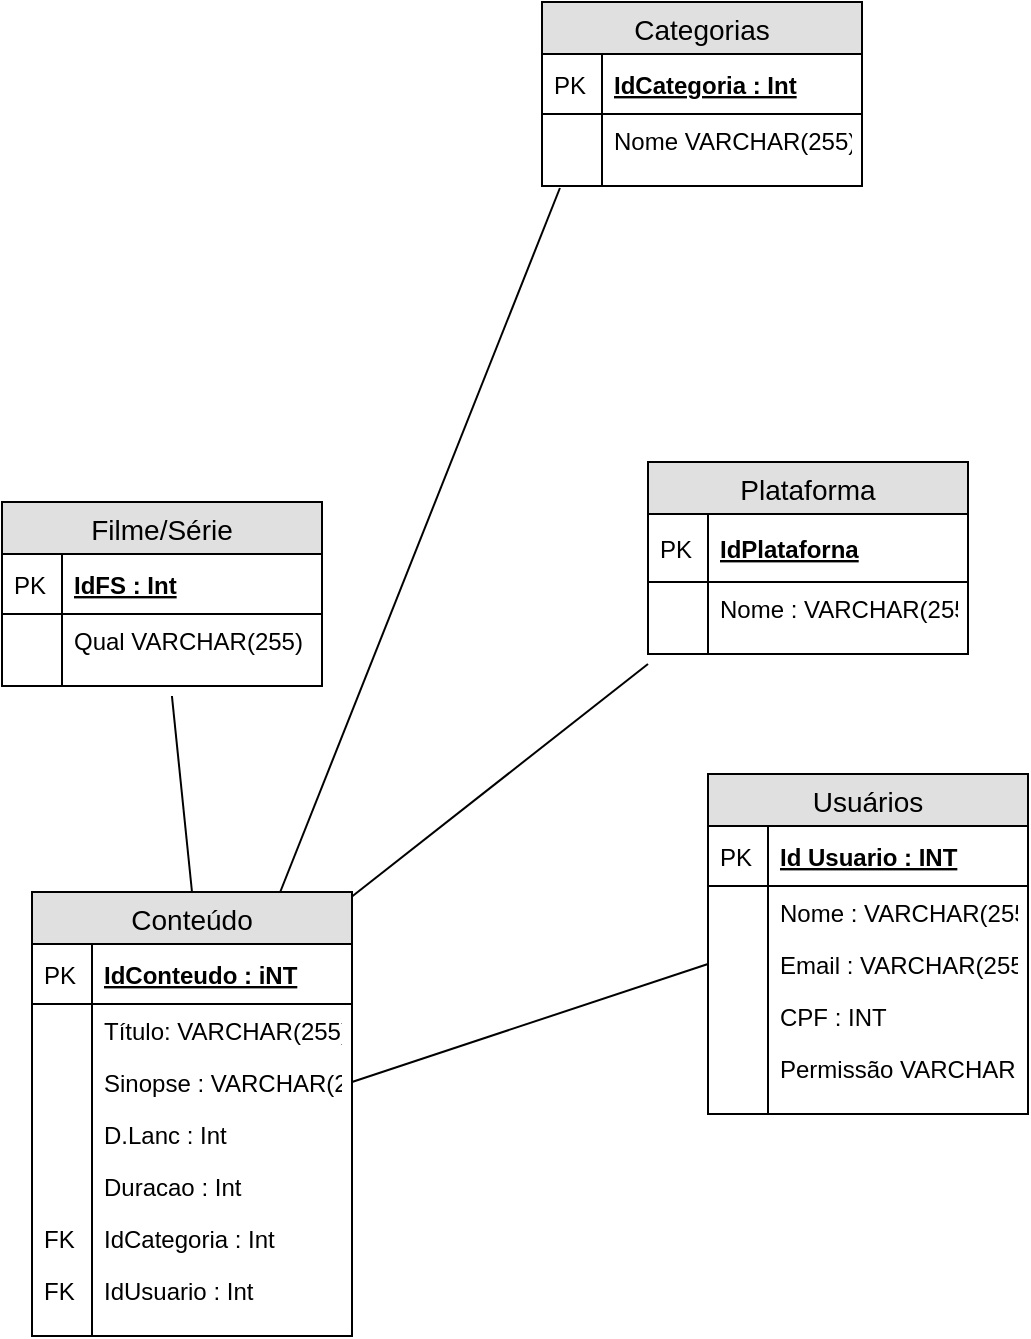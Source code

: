 <mxfile version="10.9.5" type="device"><diagram id="_ri30AHcivBsLVKbOfdR" name="Page-1"><mxGraphModel dx="1182" dy="644" grid="1" gridSize="10" guides="1" tooltips="1" connect="1" arrows="1" fold="1" page="1" pageScale="1" pageWidth="827" pageHeight="1169" math="0" shadow="0"><root><mxCell id="0"/><mxCell id="1" parent="0"/><mxCell id="HfGFUtOycokED1GipUho-1" value="Usuários" style="swimlane;fontStyle=0;childLayout=stackLayout;horizontal=1;startSize=26;fillColor=#e0e0e0;horizontalStack=0;resizeParent=1;resizeParentMax=0;resizeLast=0;collapsible=1;marginBottom=0;swimlaneFillColor=#ffffff;align=center;fontSize=14;" vertex="1" parent="1"><mxGeometry x="443" y="446" width="160" height="170" as="geometry"/></mxCell><mxCell id="HfGFUtOycokED1GipUho-2" value="Id Usuario : INT" style="shape=partialRectangle;top=0;left=0;right=0;bottom=1;align=left;verticalAlign=middle;fillColor=none;spacingLeft=34;spacingRight=4;overflow=hidden;rotatable=0;points=[[0,0.5],[1,0.5]];portConstraint=eastwest;dropTarget=0;fontStyle=5;fontSize=12;" vertex="1" parent="HfGFUtOycokED1GipUho-1"><mxGeometry y="26" width="160" height="30" as="geometry"/></mxCell><mxCell id="HfGFUtOycokED1GipUho-3" value="PK" style="shape=partialRectangle;top=0;left=0;bottom=0;fillColor=none;align=left;verticalAlign=middle;spacingLeft=4;spacingRight=4;overflow=hidden;rotatable=0;points=[];portConstraint=eastwest;part=1;fontSize=12;" vertex="1" connectable="0" parent="HfGFUtOycokED1GipUho-2"><mxGeometry width="30" height="30" as="geometry"/></mxCell><mxCell id="HfGFUtOycokED1GipUho-4" value="Nome : VARCHAR(255)" style="shape=partialRectangle;top=0;left=0;right=0;bottom=0;align=left;verticalAlign=top;fillColor=none;spacingLeft=34;spacingRight=4;overflow=hidden;rotatable=0;points=[[0,0.5],[1,0.5]];portConstraint=eastwest;dropTarget=0;fontSize=12;" vertex="1" parent="HfGFUtOycokED1GipUho-1"><mxGeometry y="56" width="160" height="26" as="geometry"/></mxCell><mxCell id="HfGFUtOycokED1GipUho-5" value="" style="shape=partialRectangle;top=0;left=0;bottom=0;fillColor=none;align=left;verticalAlign=top;spacingLeft=4;spacingRight=4;overflow=hidden;rotatable=0;points=[];portConstraint=eastwest;part=1;fontSize=12;" vertex="1" connectable="0" parent="HfGFUtOycokED1GipUho-4"><mxGeometry width="30" height="26" as="geometry"/></mxCell><mxCell id="HfGFUtOycokED1GipUho-6" value="Email : VARCHAR(255)" style="shape=partialRectangle;top=0;left=0;right=0;bottom=0;align=left;verticalAlign=top;fillColor=none;spacingLeft=34;spacingRight=4;overflow=hidden;rotatable=0;points=[[0,0.5],[1,0.5]];portConstraint=eastwest;dropTarget=0;fontSize=12;" vertex="1" parent="HfGFUtOycokED1GipUho-1"><mxGeometry y="82" width="160" height="26" as="geometry"/></mxCell><mxCell id="HfGFUtOycokED1GipUho-7" value="" style="shape=partialRectangle;top=0;left=0;bottom=0;fillColor=none;align=left;verticalAlign=top;spacingLeft=4;spacingRight=4;overflow=hidden;rotatable=0;points=[];portConstraint=eastwest;part=1;fontSize=12;" vertex="1" connectable="0" parent="HfGFUtOycokED1GipUho-6"><mxGeometry width="30" height="26" as="geometry"/></mxCell><mxCell id="HfGFUtOycokED1GipUho-8" value="CPF : INT" style="shape=partialRectangle;top=0;left=0;right=0;bottom=0;align=left;verticalAlign=top;fillColor=none;spacingLeft=34;spacingRight=4;overflow=hidden;rotatable=0;points=[[0,0.5],[1,0.5]];portConstraint=eastwest;dropTarget=0;fontSize=12;" vertex="1" parent="HfGFUtOycokED1GipUho-1"><mxGeometry y="108" width="160" height="26" as="geometry"/></mxCell><mxCell id="HfGFUtOycokED1GipUho-9" value="" style="shape=partialRectangle;top=0;left=0;bottom=0;fillColor=none;align=left;verticalAlign=top;spacingLeft=4;spacingRight=4;overflow=hidden;rotatable=0;points=[];portConstraint=eastwest;part=1;fontSize=12;" vertex="1" connectable="0" parent="HfGFUtOycokED1GipUho-8"><mxGeometry width="30" height="26" as="geometry"/></mxCell><mxCell id="HfGFUtOycokED1GipUho-12" value="Permissão VARCHAR" style="shape=partialRectangle;top=0;left=0;right=0;bottom=0;align=left;verticalAlign=top;fillColor=none;spacingLeft=34;spacingRight=4;overflow=hidden;rotatable=0;points=[[0,0.5],[1,0.5]];portConstraint=eastwest;dropTarget=0;fontSize=12;" vertex="1" parent="HfGFUtOycokED1GipUho-1"><mxGeometry y="134" width="160" height="26" as="geometry"/></mxCell><mxCell id="HfGFUtOycokED1GipUho-13" value="" style="shape=partialRectangle;top=0;left=0;bottom=0;fillColor=none;align=left;verticalAlign=top;spacingLeft=4;spacingRight=4;overflow=hidden;rotatable=0;points=[];portConstraint=eastwest;part=1;fontSize=12;" vertex="1" connectable="0" parent="HfGFUtOycokED1GipUho-12"><mxGeometry width="30" height="26" as="geometry"/></mxCell><mxCell id="HfGFUtOycokED1GipUho-10" value="" style="shape=partialRectangle;top=0;left=0;right=0;bottom=0;align=left;verticalAlign=top;fillColor=none;spacingLeft=34;spacingRight=4;overflow=hidden;rotatable=0;points=[[0,0.5],[1,0.5]];portConstraint=eastwest;dropTarget=0;fontSize=12;" vertex="1" parent="HfGFUtOycokED1GipUho-1"><mxGeometry y="160" width="160" height="10" as="geometry"/></mxCell><mxCell id="HfGFUtOycokED1GipUho-11" value="" style="shape=partialRectangle;top=0;left=0;bottom=0;fillColor=none;align=left;verticalAlign=top;spacingLeft=4;spacingRight=4;overflow=hidden;rotatable=0;points=[];portConstraint=eastwest;part=1;fontSize=12;" vertex="1" connectable="0" parent="HfGFUtOycokED1GipUho-10"><mxGeometry width="30" height="10" as="geometry"/></mxCell><mxCell id="HfGFUtOycokED1GipUho-14" value="Filme/Série" style="swimlane;fontStyle=0;childLayout=stackLayout;horizontal=1;startSize=26;fillColor=#e0e0e0;horizontalStack=0;resizeParent=1;resizeParentMax=0;resizeLast=0;collapsible=1;marginBottom=0;swimlaneFillColor=#ffffff;align=center;fontSize=14;" vertex="1" parent="1"><mxGeometry x="90" y="310" width="160" height="92" as="geometry"/></mxCell><mxCell id="HfGFUtOycokED1GipUho-15" value="IdFS : Int" style="shape=partialRectangle;top=0;left=0;right=0;bottom=1;align=left;verticalAlign=middle;fillColor=none;spacingLeft=34;spacingRight=4;overflow=hidden;rotatable=0;points=[[0,0.5],[1,0.5]];portConstraint=eastwest;dropTarget=0;fontStyle=5;fontSize=12;" vertex="1" parent="HfGFUtOycokED1GipUho-14"><mxGeometry y="26" width="160" height="30" as="geometry"/></mxCell><mxCell id="HfGFUtOycokED1GipUho-16" value="PK" style="shape=partialRectangle;top=0;left=0;bottom=0;fillColor=none;align=left;verticalAlign=middle;spacingLeft=4;spacingRight=4;overflow=hidden;rotatable=0;points=[];portConstraint=eastwest;part=1;fontSize=12;" vertex="1" connectable="0" parent="HfGFUtOycokED1GipUho-15"><mxGeometry width="30" height="30" as="geometry"/></mxCell><mxCell id="HfGFUtOycokED1GipUho-17" value="Qual VARCHAR(255)" style="shape=partialRectangle;top=0;left=0;right=0;bottom=0;align=left;verticalAlign=top;fillColor=none;spacingLeft=34;spacingRight=4;overflow=hidden;rotatable=0;points=[[0,0.5],[1,0.5]];portConstraint=eastwest;dropTarget=0;fontSize=12;" vertex="1" parent="HfGFUtOycokED1GipUho-14"><mxGeometry y="56" width="160" height="26" as="geometry"/></mxCell><mxCell id="HfGFUtOycokED1GipUho-18" value="" style="shape=partialRectangle;top=0;left=0;bottom=0;fillColor=none;align=left;verticalAlign=top;spacingLeft=4;spacingRight=4;overflow=hidden;rotatable=0;points=[];portConstraint=eastwest;part=1;fontSize=12;" vertex="1" connectable="0" parent="HfGFUtOycokED1GipUho-17"><mxGeometry width="30" height="26" as="geometry"/></mxCell><mxCell id="HfGFUtOycokED1GipUho-23" value="" style="shape=partialRectangle;top=0;left=0;right=0;bottom=0;align=left;verticalAlign=top;fillColor=none;spacingLeft=34;spacingRight=4;overflow=hidden;rotatable=0;points=[[0,0.5],[1,0.5]];portConstraint=eastwest;dropTarget=0;fontSize=12;" vertex="1" parent="HfGFUtOycokED1GipUho-14"><mxGeometry y="82" width="160" height="10" as="geometry"/></mxCell><mxCell id="HfGFUtOycokED1GipUho-24" value="" style="shape=partialRectangle;top=0;left=0;bottom=0;fillColor=none;align=left;verticalAlign=top;spacingLeft=4;spacingRight=4;overflow=hidden;rotatable=0;points=[];portConstraint=eastwest;part=1;fontSize=12;" vertex="1" connectable="0" parent="HfGFUtOycokED1GipUho-23"><mxGeometry width="30" height="10" as="geometry"/></mxCell><mxCell id="HfGFUtOycokED1GipUho-25" value="Categorias" style="swimlane;fontStyle=0;childLayout=stackLayout;horizontal=1;startSize=26;fillColor=#e0e0e0;horizontalStack=0;resizeParent=1;resizeParentMax=0;resizeLast=0;collapsible=1;marginBottom=0;swimlaneFillColor=#ffffff;align=center;fontSize=14;" vertex="1" parent="1"><mxGeometry x="360" y="60" width="160" height="92" as="geometry"/></mxCell><mxCell id="HfGFUtOycokED1GipUho-26" value="IdCategoria : Int" style="shape=partialRectangle;top=0;left=0;right=0;bottom=1;align=left;verticalAlign=middle;fillColor=none;spacingLeft=34;spacingRight=4;overflow=hidden;rotatable=0;points=[[0,0.5],[1,0.5]];portConstraint=eastwest;dropTarget=0;fontStyle=5;fontSize=12;" vertex="1" parent="HfGFUtOycokED1GipUho-25"><mxGeometry y="26" width="160" height="30" as="geometry"/></mxCell><mxCell id="HfGFUtOycokED1GipUho-27" value="PK" style="shape=partialRectangle;top=0;left=0;bottom=0;fillColor=none;align=left;verticalAlign=middle;spacingLeft=4;spacingRight=4;overflow=hidden;rotatable=0;points=[];portConstraint=eastwest;part=1;fontSize=12;" vertex="1" connectable="0" parent="HfGFUtOycokED1GipUho-26"><mxGeometry width="30" height="30" as="geometry"/></mxCell><mxCell id="HfGFUtOycokED1GipUho-28" value="Nome VARCHAR(255)" style="shape=partialRectangle;top=0;left=0;right=0;bottom=0;align=left;verticalAlign=top;fillColor=none;spacingLeft=34;spacingRight=4;overflow=hidden;rotatable=0;points=[[0,0.5],[1,0.5]];portConstraint=eastwest;dropTarget=0;fontSize=12;" vertex="1" parent="HfGFUtOycokED1GipUho-25"><mxGeometry y="56" width="160" height="26" as="geometry"/></mxCell><mxCell id="HfGFUtOycokED1GipUho-29" value="" style="shape=partialRectangle;top=0;left=0;bottom=0;fillColor=none;align=left;verticalAlign=top;spacingLeft=4;spacingRight=4;overflow=hidden;rotatable=0;points=[];portConstraint=eastwest;part=1;fontSize=12;" vertex="1" connectable="0" parent="HfGFUtOycokED1GipUho-28"><mxGeometry width="30" height="26" as="geometry"/></mxCell><mxCell id="HfGFUtOycokED1GipUho-34" value="" style="shape=partialRectangle;top=0;left=0;right=0;bottom=0;align=left;verticalAlign=top;fillColor=none;spacingLeft=34;spacingRight=4;overflow=hidden;rotatable=0;points=[[0,0.5],[1,0.5]];portConstraint=eastwest;dropTarget=0;fontSize=12;" vertex="1" parent="HfGFUtOycokED1GipUho-25"><mxGeometry y="82" width="160" height="10" as="geometry"/></mxCell><mxCell id="HfGFUtOycokED1GipUho-35" value="" style="shape=partialRectangle;top=0;left=0;bottom=0;fillColor=none;align=left;verticalAlign=top;spacingLeft=4;spacingRight=4;overflow=hidden;rotatable=0;points=[];portConstraint=eastwest;part=1;fontSize=12;" vertex="1" connectable="0" parent="HfGFUtOycokED1GipUho-34"><mxGeometry width="30" height="10" as="geometry"/></mxCell><mxCell id="HfGFUtOycokED1GipUho-36" value="Plataforma" style="swimlane;fontStyle=0;childLayout=stackLayout;horizontal=1;startSize=26;fillColor=#e0e0e0;horizontalStack=0;resizeParent=1;resizeParentMax=0;resizeLast=0;collapsible=1;marginBottom=0;swimlaneFillColor=#ffffff;align=center;fontSize=14;" vertex="1" parent="1"><mxGeometry x="413" y="290" width="160" height="96" as="geometry"/></mxCell><mxCell id="HfGFUtOycokED1GipUho-37" value="IdPlataforna" style="shape=partialRectangle;top=0;left=0;right=0;bottom=1;align=left;verticalAlign=middle;fillColor=none;spacingLeft=34;spacingRight=4;overflow=hidden;rotatable=0;points=[[0,0.5],[1,0.5]];portConstraint=eastwest;dropTarget=0;fontStyle=5;fontSize=12;" vertex="1" parent="HfGFUtOycokED1GipUho-36"><mxGeometry y="26" width="160" height="34" as="geometry"/></mxCell><mxCell id="HfGFUtOycokED1GipUho-38" value="PK" style="shape=partialRectangle;top=0;left=0;bottom=0;fillColor=none;align=left;verticalAlign=middle;spacingLeft=4;spacingRight=4;overflow=hidden;rotatable=0;points=[];portConstraint=eastwest;part=1;fontSize=12;" vertex="1" connectable="0" parent="HfGFUtOycokED1GipUho-37"><mxGeometry width="30" height="34" as="geometry"/></mxCell><mxCell id="HfGFUtOycokED1GipUho-39" value="Nome : VARCHAR(255)" style="shape=partialRectangle;top=0;left=0;right=0;bottom=0;align=left;verticalAlign=top;fillColor=none;spacingLeft=34;spacingRight=4;overflow=hidden;rotatable=0;points=[[0,0.5],[1,0.5]];portConstraint=eastwest;dropTarget=0;fontSize=12;" vertex="1" parent="HfGFUtOycokED1GipUho-36"><mxGeometry y="60" width="160" height="26" as="geometry"/></mxCell><mxCell id="HfGFUtOycokED1GipUho-40" value="" style="shape=partialRectangle;top=0;left=0;bottom=0;fillColor=none;align=left;verticalAlign=top;spacingLeft=4;spacingRight=4;overflow=hidden;rotatable=0;points=[];portConstraint=eastwest;part=1;fontSize=12;" vertex="1" connectable="0" parent="HfGFUtOycokED1GipUho-39"><mxGeometry width="30" height="26" as="geometry"/></mxCell><mxCell id="HfGFUtOycokED1GipUho-45" value="" style="shape=partialRectangle;top=0;left=0;right=0;bottom=0;align=left;verticalAlign=top;fillColor=none;spacingLeft=34;spacingRight=4;overflow=hidden;rotatable=0;points=[[0,0.5],[1,0.5]];portConstraint=eastwest;dropTarget=0;fontSize=12;" vertex="1" parent="HfGFUtOycokED1GipUho-36"><mxGeometry y="86" width="160" height="10" as="geometry"/></mxCell><mxCell id="HfGFUtOycokED1GipUho-46" value="" style="shape=partialRectangle;top=0;left=0;bottom=0;fillColor=none;align=left;verticalAlign=top;spacingLeft=4;spacingRight=4;overflow=hidden;rotatable=0;points=[];portConstraint=eastwest;part=1;fontSize=12;" vertex="1" connectable="0" parent="HfGFUtOycokED1GipUho-45"><mxGeometry width="30" height="10" as="geometry"/></mxCell><mxCell id="HfGFUtOycokED1GipUho-47" value="Conteúdo" style="swimlane;fontStyle=0;childLayout=stackLayout;horizontal=1;startSize=26;fillColor=#e0e0e0;horizontalStack=0;resizeParent=1;resizeParentMax=0;resizeLast=0;collapsible=1;marginBottom=0;swimlaneFillColor=#ffffff;align=center;fontSize=14;" vertex="1" parent="1"><mxGeometry x="105" y="505" width="160" height="222" as="geometry"/></mxCell><mxCell id="HfGFUtOycokED1GipUho-48" value="IdConteudo : iNT" style="shape=partialRectangle;top=0;left=0;right=0;bottom=1;align=left;verticalAlign=middle;fillColor=none;spacingLeft=34;spacingRight=4;overflow=hidden;rotatable=0;points=[[0,0.5],[1,0.5]];portConstraint=eastwest;dropTarget=0;fontStyle=5;fontSize=12;" vertex="1" parent="HfGFUtOycokED1GipUho-47"><mxGeometry y="26" width="160" height="30" as="geometry"/></mxCell><mxCell id="HfGFUtOycokED1GipUho-49" value="PK" style="shape=partialRectangle;top=0;left=0;bottom=0;fillColor=none;align=left;verticalAlign=middle;spacingLeft=4;spacingRight=4;overflow=hidden;rotatable=0;points=[];portConstraint=eastwest;part=1;fontSize=12;" vertex="1" connectable="0" parent="HfGFUtOycokED1GipUho-48"><mxGeometry width="30" height="30" as="geometry"/></mxCell><mxCell id="HfGFUtOycokED1GipUho-50" value="Título: VARCHAR(255)" style="shape=partialRectangle;top=0;left=0;right=0;bottom=0;align=left;verticalAlign=top;fillColor=none;spacingLeft=34;spacingRight=4;overflow=hidden;rotatable=0;points=[[0,0.5],[1,0.5]];portConstraint=eastwest;dropTarget=0;fontSize=12;" vertex="1" parent="HfGFUtOycokED1GipUho-47"><mxGeometry y="56" width="160" height="26" as="geometry"/></mxCell><mxCell id="HfGFUtOycokED1GipUho-51" value="" style="shape=partialRectangle;top=0;left=0;bottom=0;fillColor=none;align=left;verticalAlign=top;spacingLeft=4;spacingRight=4;overflow=hidden;rotatable=0;points=[];portConstraint=eastwest;part=1;fontSize=12;" vertex="1" connectable="0" parent="HfGFUtOycokED1GipUho-50"><mxGeometry width="30" height="26" as="geometry"/></mxCell><mxCell id="HfGFUtOycokED1GipUho-52" value="Sinopse : VARCHAR(255)" style="shape=partialRectangle;top=0;left=0;right=0;bottom=0;align=left;verticalAlign=top;fillColor=none;spacingLeft=34;spacingRight=4;overflow=hidden;rotatable=0;points=[[0,0.5],[1,0.5]];portConstraint=eastwest;dropTarget=0;fontSize=12;" vertex="1" parent="HfGFUtOycokED1GipUho-47"><mxGeometry y="82" width="160" height="26" as="geometry"/></mxCell><mxCell id="HfGFUtOycokED1GipUho-53" value="" style="shape=partialRectangle;top=0;left=0;bottom=0;fillColor=none;align=left;verticalAlign=top;spacingLeft=4;spacingRight=4;overflow=hidden;rotatable=0;points=[];portConstraint=eastwest;part=1;fontSize=12;" vertex="1" connectable="0" parent="HfGFUtOycokED1GipUho-52"><mxGeometry width="30" height="26" as="geometry"/></mxCell><mxCell id="HfGFUtOycokED1GipUho-54" value="D.Lanc : Int" style="shape=partialRectangle;top=0;left=0;right=0;bottom=0;align=left;verticalAlign=top;fillColor=none;spacingLeft=34;spacingRight=4;overflow=hidden;rotatable=0;points=[[0,0.5],[1,0.5]];portConstraint=eastwest;dropTarget=0;fontSize=12;" vertex="1" parent="HfGFUtOycokED1GipUho-47"><mxGeometry y="108" width="160" height="26" as="geometry"/></mxCell><mxCell id="HfGFUtOycokED1GipUho-55" value="" style="shape=partialRectangle;top=0;left=0;bottom=0;fillColor=none;align=left;verticalAlign=top;spacingLeft=4;spacingRight=4;overflow=hidden;rotatable=0;points=[];portConstraint=eastwest;part=1;fontSize=12;" vertex="1" connectable="0" parent="HfGFUtOycokED1GipUho-54"><mxGeometry width="30" height="26" as="geometry"/></mxCell><mxCell id="HfGFUtOycokED1GipUho-70" value="Duracao : Int" style="shape=partialRectangle;top=0;left=0;right=0;bottom=0;align=left;verticalAlign=top;fillColor=none;spacingLeft=34;spacingRight=4;overflow=hidden;rotatable=0;points=[[0,0.5],[1,0.5]];portConstraint=eastwest;dropTarget=0;fontSize=12;" vertex="1" parent="HfGFUtOycokED1GipUho-47"><mxGeometry y="134" width="160" height="26" as="geometry"/></mxCell><mxCell id="HfGFUtOycokED1GipUho-71" value="" style="shape=partialRectangle;top=0;left=0;bottom=0;fillColor=none;align=left;verticalAlign=top;spacingLeft=4;spacingRight=4;overflow=hidden;rotatable=0;points=[];portConstraint=eastwest;part=1;fontSize=12;" vertex="1" connectable="0" parent="HfGFUtOycokED1GipUho-70"><mxGeometry width="30" height="26" as="geometry"/></mxCell><mxCell id="HfGFUtOycokED1GipUho-72" value="IdCategoria : Int" style="shape=partialRectangle;top=0;left=0;right=0;bottom=0;align=left;verticalAlign=top;fillColor=none;spacingLeft=34;spacingRight=4;overflow=hidden;rotatable=0;points=[[0,0.5],[1,0.5]];portConstraint=eastwest;dropTarget=0;fontSize=12;" vertex="1" parent="HfGFUtOycokED1GipUho-47"><mxGeometry y="160" width="160" height="26" as="geometry"/></mxCell><mxCell id="HfGFUtOycokED1GipUho-73" value="FK" style="shape=partialRectangle;top=0;left=0;bottom=0;fillColor=none;align=left;verticalAlign=top;spacingLeft=4;spacingRight=4;overflow=hidden;rotatable=0;points=[];portConstraint=eastwest;part=1;fontSize=12;" vertex="1" connectable="0" parent="HfGFUtOycokED1GipUho-72"><mxGeometry width="30" height="26" as="geometry"/></mxCell><mxCell id="HfGFUtOycokED1GipUho-78" value="IdUsuario : Int" style="shape=partialRectangle;top=0;left=0;right=0;bottom=0;align=left;verticalAlign=top;fillColor=none;spacingLeft=34;spacingRight=4;overflow=hidden;rotatable=0;points=[[0,0.5],[1,0.5]];portConstraint=eastwest;dropTarget=0;fontSize=12;" vertex="1" parent="HfGFUtOycokED1GipUho-47"><mxGeometry y="186" width="160" height="26" as="geometry"/></mxCell><mxCell id="HfGFUtOycokED1GipUho-79" value="FK" style="shape=partialRectangle;top=0;left=0;bottom=0;fillColor=none;align=left;verticalAlign=top;spacingLeft=4;spacingRight=4;overflow=hidden;rotatable=0;points=[];portConstraint=eastwest;part=1;fontSize=12;" vertex="1" connectable="0" parent="HfGFUtOycokED1GipUho-78"><mxGeometry width="30" height="26" as="geometry"/></mxCell><mxCell id="HfGFUtOycokED1GipUho-56" value="" style="shape=partialRectangle;top=0;left=0;right=0;bottom=0;align=left;verticalAlign=top;fillColor=none;spacingLeft=34;spacingRight=4;overflow=hidden;rotatable=0;points=[[0,0.5],[1,0.5]];portConstraint=eastwest;dropTarget=0;fontSize=12;" vertex="1" parent="HfGFUtOycokED1GipUho-47"><mxGeometry y="212" width="160" height="10" as="geometry"/></mxCell><mxCell id="HfGFUtOycokED1GipUho-57" value="" style="shape=partialRectangle;top=0;left=0;bottom=0;fillColor=none;align=left;verticalAlign=top;spacingLeft=4;spacingRight=4;overflow=hidden;rotatable=0;points=[];portConstraint=eastwest;part=1;fontSize=12;" vertex="1" connectable="0" parent="HfGFUtOycokED1GipUho-56"><mxGeometry width="30" height="10" as="geometry"/></mxCell><mxCell id="HfGFUtOycokED1GipUho-74" value="" style="endArrow=none;html=1;entryX=0.531;entryY=1.5;entryDx=0;entryDy=0;entryPerimeter=0;exitX=0.5;exitY=0;exitDx=0;exitDy=0;" edge="1" parent="1" source="HfGFUtOycokED1GipUho-47" target="HfGFUtOycokED1GipUho-23"><mxGeometry width="50" height="50" relative="1" as="geometry"><mxPoint x="150" y="480" as="sourcePoint"/><mxPoint x="200" y="430" as="targetPoint"/></mxGeometry></mxCell><mxCell id="HfGFUtOycokED1GipUho-75" value="" style="endArrow=none;html=1;entryX=0;entryY=1.5;entryDx=0;entryDy=0;entryPerimeter=0;exitX=1;exitY=0.01;exitDx=0;exitDy=0;exitPerimeter=0;" edge="1" parent="1" source="HfGFUtOycokED1GipUho-47" target="HfGFUtOycokED1GipUho-45"><mxGeometry width="50" height="50" relative="1" as="geometry"><mxPoint x="340" y="430" as="sourcePoint"/><mxPoint x="390" y="380" as="targetPoint"/></mxGeometry></mxCell><mxCell id="HfGFUtOycokED1GipUho-76" value="" style="endArrow=none;html=1;entryX=0.056;entryY=1.1;entryDx=0;entryDy=0;entryPerimeter=0;" edge="1" parent="1" source="HfGFUtOycokED1GipUho-47" target="HfGFUtOycokED1GipUho-34"><mxGeometry width="50" height="50" relative="1" as="geometry"><mxPoint x="320" y="300" as="sourcePoint"/><mxPoint x="370" y="250" as="targetPoint"/></mxGeometry></mxCell><mxCell id="HfGFUtOycokED1GipUho-77" value="" style="endArrow=none;html=1;exitX=1;exitY=0.5;exitDx=0;exitDy=0;entryX=0;entryY=0.5;entryDx=0;entryDy=0;" edge="1" parent="1" source="HfGFUtOycokED1GipUho-52" target="HfGFUtOycokED1GipUho-6"><mxGeometry width="50" height="50" relative="1" as="geometry"><mxPoint x="340" y="590" as="sourcePoint"/><mxPoint x="390" y="540" as="targetPoint"/></mxGeometry></mxCell></root></mxGraphModel></diagram></mxfile>